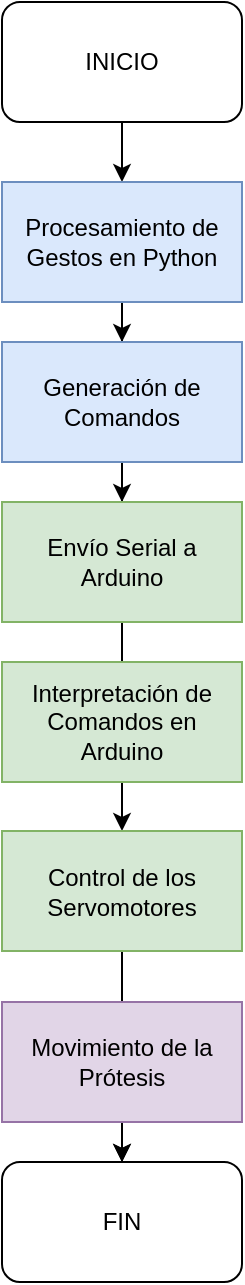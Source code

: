 <mxfile version="22.1.3" type="github">
  <diagram name="Página-1" id="oD-YLq-MhvnjV4YYsH_N">
    <mxGraphModel dx="1434" dy="800" grid="1" gridSize="10" guides="1" tooltips="1" connect="1" arrows="1" fold="1" page="1" pageScale="1" pageWidth="827" pageHeight="1169" math="0" shadow="0">
      <root>
        <mxCell id="0" />
        <mxCell id="1" parent="0" />
        <mxCell id="MYf8DOTjzPSC4UsA_pSK-2" value="INICIO" style="rounded=1;whiteSpace=wrap;html=1;" vertex="1" parent="1">
          <mxGeometry x="354" y="140" width="120" height="60" as="geometry" />
        </mxCell>
        <mxCell id="MYf8DOTjzPSC4UsA_pSK-5" value="" style="edgeStyle=orthogonalEdgeStyle;rounded=0;orthogonalLoop=1;jettySize=auto;html=1;exitX=0.5;exitY=1;exitDx=0;exitDy=0;entryX=0.5;entryY=0;entryDx=0;entryDy=0;" edge="1" parent="1" source="MYf8DOTjzPSC4UsA_pSK-2" target="MYf8DOTjzPSC4UsA_pSK-4">
          <mxGeometry relative="1" as="geometry">
            <mxPoint x="420" y="230" as="targetPoint" />
          </mxGeometry>
        </mxCell>
        <mxCell id="MYf8DOTjzPSC4UsA_pSK-7" value="" style="edgeStyle=orthogonalEdgeStyle;rounded=0;orthogonalLoop=1;jettySize=auto;html=1;" edge="1" parent="1" source="MYf8DOTjzPSC4UsA_pSK-4" target="MYf8DOTjzPSC4UsA_pSK-6">
          <mxGeometry relative="1" as="geometry" />
        </mxCell>
        <mxCell id="MYf8DOTjzPSC4UsA_pSK-4" value="Procesamiento de Gestos en Python" style="rounded=0;whiteSpace=wrap;html=1;fillColor=#dae8fc;strokeColor=#6c8ebf;" vertex="1" parent="1">
          <mxGeometry x="354" y="230" width="120" height="60" as="geometry" />
        </mxCell>
        <mxCell id="MYf8DOTjzPSC4UsA_pSK-9" value="" style="edgeStyle=orthogonalEdgeStyle;rounded=0;orthogonalLoop=1;jettySize=auto;html=1;" edge="1" parent="1" source="MYf8DOTjzPSC4UsA_pSK-6" target="MYf8DOTjzPSC4UsA_pSK-8">
          <mxGeometry relative="1" as="geometry" />
        </mxCell>
        <mxCell id="MYf8DOTjzPSC4UsA_pSK-6" value="Generación de Comandos " style="rounded=0;whiteSpace=wrap;html=1;fillColor=#dae8fc;strokeColor=#6c8ebf;" vertex="1" parent="1">
          <mxGeometry x="354" y="310" width="120" height="60" as="geometry" />
        </mxCell>
        <mxCell id="MYf8DOTjzPSC4UsA_pSK-13" value="" style="edgeStyle=orthogonalEdgeStyle;rounded=0;orthogonalLoop=1;jettySize=auto;html=1;" edge="1" parent="1" source="MYf8DOTjzPSC4UsA_pSK-8" target="MYf8DOTjzPSC4UsA_pSK-11">
          <mxGeometry relative="1" as="geometry" />
        </mxCell>
        <mxCell id="MYf8DOTjzPSC4UsA_pSK-8" value="Envío Serial a Arduino " style="rounded=0;whiteSpace=wrap;html=1;fillColor=#d5e8d4;strokeColor=#82b366;" vertex="1" parent="1">
          <mxGeometry x="354" y="390" width="120" height="60" as="geometry" />
        </mxCell>
        <mxCell id="MYf8DOTjzPSC4UsA_pSK-10" value="Interpretación de Comandos en Arduino" style="rounded=0;whiteSpace=wrap;html=1;fillColor=#d5e8d4;strokeColor=#82b366;" vertex="1" parent="1">
          <mxGeometry x="354" y="470" width="120" height="60" as="geometry" />
        </mxCell>
        <mxCell id="MYf8DOTjzPSC4UsA_pSK-17" value="" style="edgeStyle=orthogonalEdgeStyle;rounded=0;orthogonalLoop=1;jettySize=auto;html=1;" edge="1" parent="1" source="MYf8DOTjzPSC4UsA_pSK-11" target="MYf8DOTjzPSC4UsA_pSK-15">
          <mxGeometry relative="1" as="geometry" />
        </mxCell>
        <mxCell id="MYf8DOTjzPSC4UsA_pSK-11" value="Control de los Servomotores" style="rounded=0;whiteSpace=wrap;html=1;fillColor=#d5e8d4;strokeColor=#82b366;" vertex="1" parent="1">
          <mxGeometry x="354" y="554.5" width="120" height="60" as="geometry" />
        </mxCell>
        <mxCell id="MYf8DOTjzPSC4UsA_pSK-16" value="" style="edgeStyle=orthogonalEdgeStyle;rounded=0;orthogonalLoop=1;jettySize=auto;html=1;" edge="1" parent="1" source="MYf8DOTjzPSC4UsA_pSK-14" target="MYf8DOTjzPSC4UsA_pSK-15">
          <mxGeometry relative="1" as="geometry" />
        </mxCell>
        <mxCell id="MYf8DOTjzPSC4UsA_pSK-14" value="Movimiento de la Prótesis" style="rounded=0;whiteSpace=wrap;html=1;fillColor=#e1d5e7;strokeColor=#9673a6;" vertex="1" parent="1">
          <mxGeometry x="354" y="640" width="120" height="60" as="geometry" />
        </mxCell>
        <mxCell id="MYf8DOTjzPSC4UsA_pSK-15" value="FIN" style="rounded=1;whiteSpace=wrap;html=1;" vertex="1" parent="1">
          <mxGeometry x="354" y="720" width="120" height="60" as="geometry" />
        </mxCell>
      </root>
    </mxGraphModel>
  </diagram>
</mxfile>
